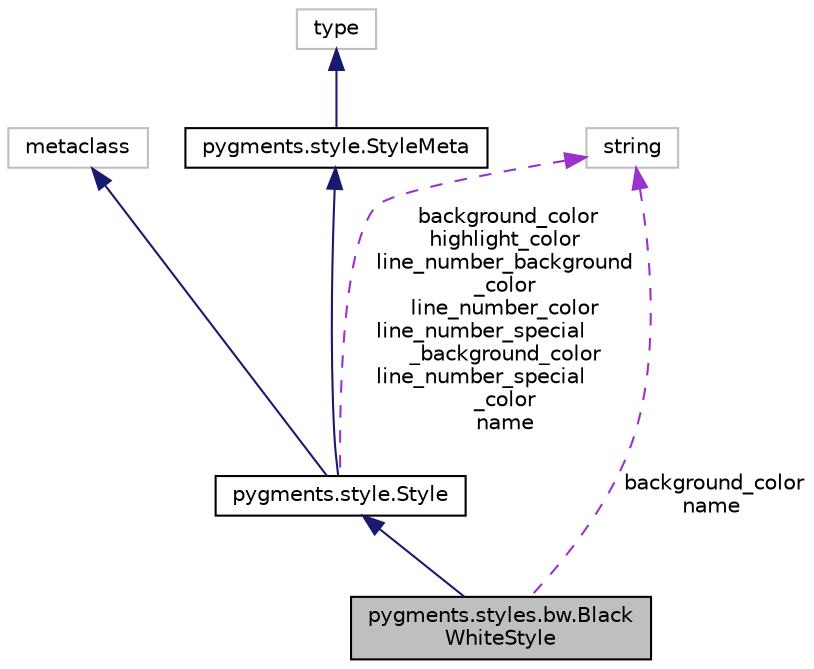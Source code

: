digraph "pygments.styles.bw.BlackWhiteStyle"
{
 // LATEX_PDF_SIZE
  edge [fontname="Helvetica",fontsize="10",labelfontname="Helvetica",labelfontsize="10"];
  node [fontname="Helvetica",fontsize="10",shape=record];
  Node1 [label="pygments.styles.bw.Black\lWhiteStyle",height=0.2,width=0.4,color="black", fillcolor="grey75", style="filled", fontcolor="black",tooltip=" "];
  Node2 -> Node1 [dir="back",color="midnightblue",fontsize="10",style="solid"];
  Node2 [label="pygments.style.Style",height=0.2,width=0.4,color="black", fillcolor="white", style="filled",URL="$classpygments_1_1style_1_1Style.html",tooltip=" "];
  Node3 -> Node2 [dir="back",color="midnightblue",fontsize="10",style="solid"];
  Node3 [label="metaclass",height=0.2,width=0.4,color="grey75", fillcolor="white", style="filled",tooltip=" "];
  Node4 -> Node2 [dir="back",color="midnightblue",fontsize="10",style="solid"];
  Node4 [label="pygments.style.StyleMeta",height=0.2,width=0.4,color="black", fillcolor="white", style="filled",URL="$classpygments_1_1style_1_1StyleMeta.html",tooltip=" "];
  Node5 -> Node4 [dir="back",color="midnightblue",fontsize="10",style="solid"];
  Node5 [label="type",height=0.2,width=0.4,color="grey75", fillcolor="white", style="filled",tooltip=" "];
  Node6 -> Node2 [dir="back",color="darkorchid3",fontsize="10",style="dashed",label=" background_color\nhighlight_color\nline_number_background\l_color\nline_number_color\nline_number_special\l_background_color\nline_number_special\l_color\nname" ];
  Node6 [label="string",height=0.2,width=0.4,color="grey75", fillcolor="white", style="filled",tooltip=" "];
  Node6 -> Node1 [dir="back",color="darkorchid3",fontsize="10",style="dashed",label=" background_color\nname" ];
}
